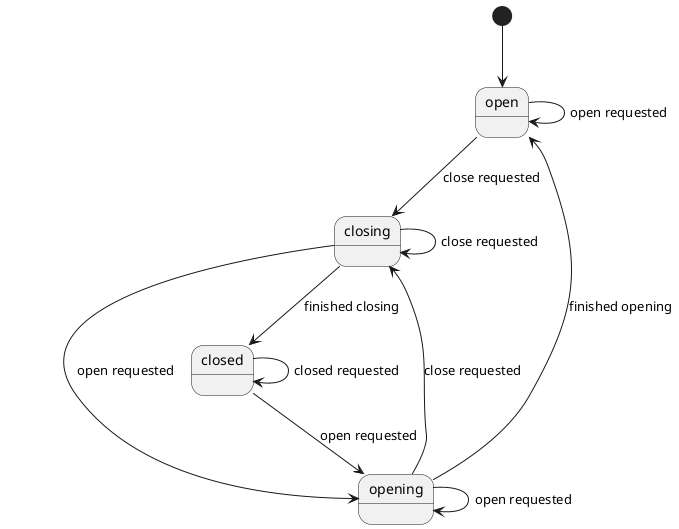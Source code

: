 @startuml

[*] --> open
open --> open: open requested
open --> closing: close requested
closing --> opening: open requested
closing --> closing: close requested
closing --> closed: finished closing
closed --> opening: open requested
closed --> closed: closed requested
opening --> opening: open requested
opening --> closing: close requested
opening --> open: finished opening

@enduml